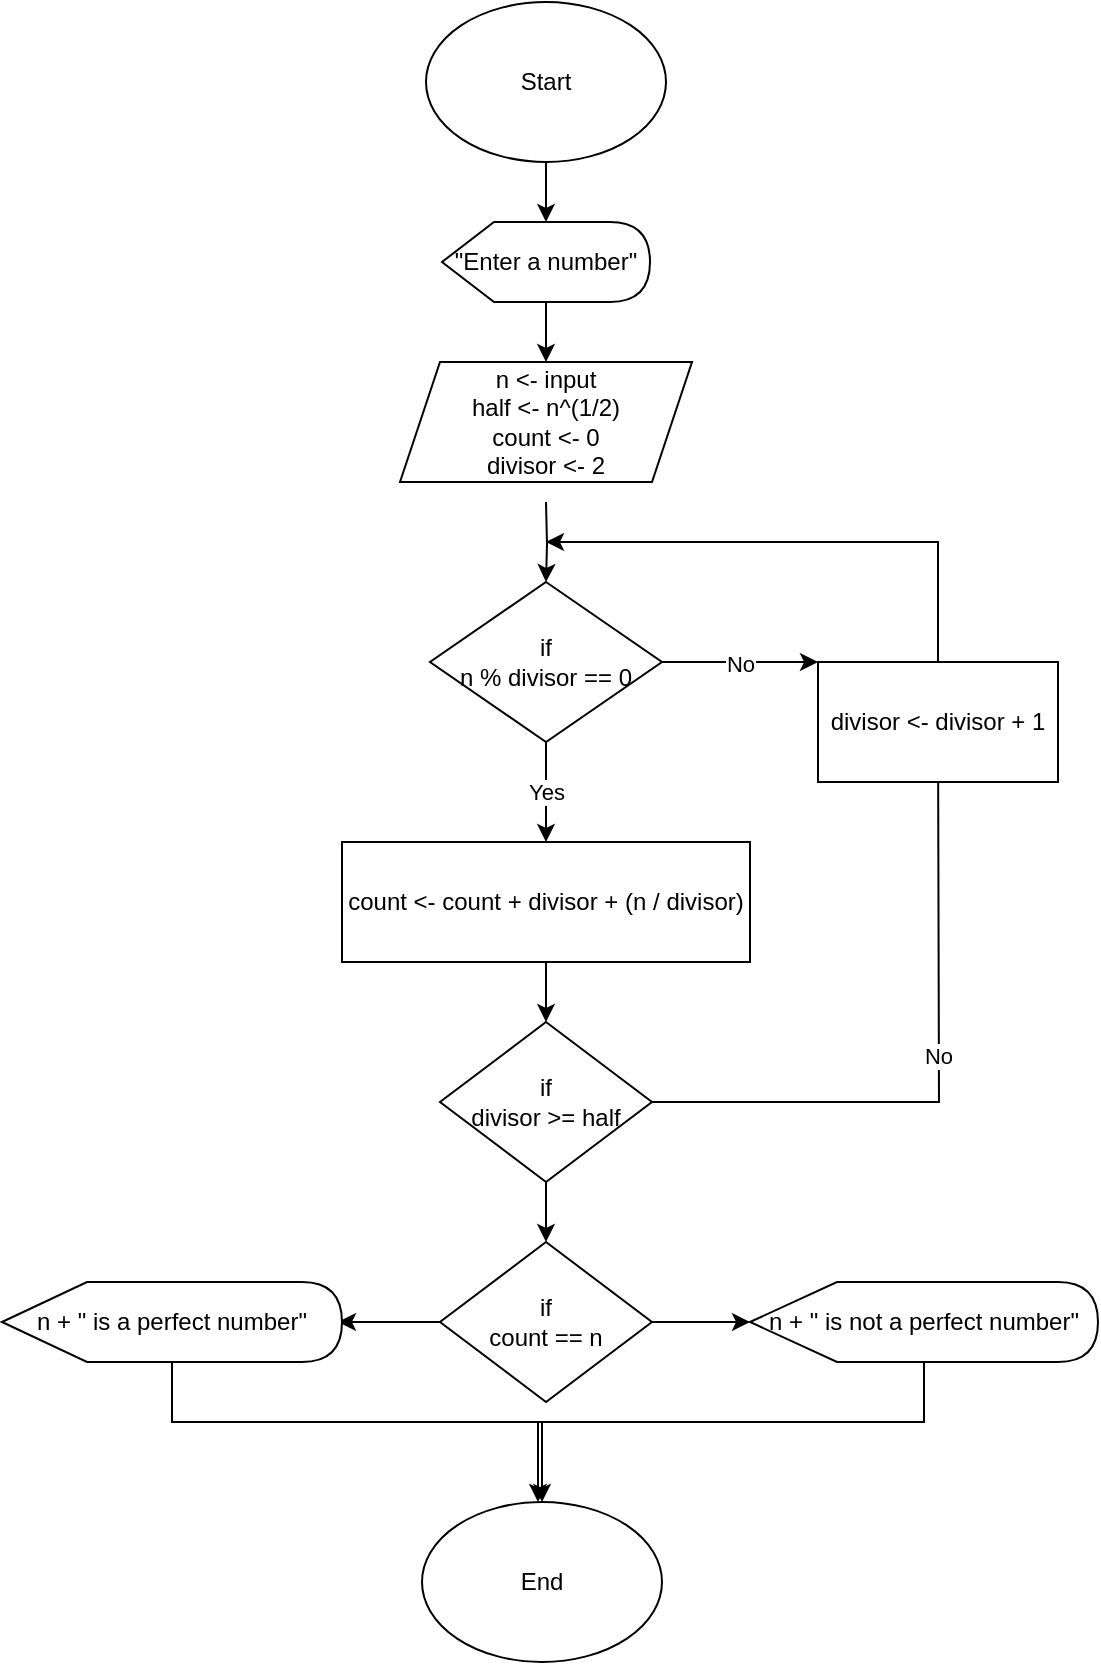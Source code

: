 <mxfile version="15.2.7" type="device"><diagram id="3Q7z8581dj_b4JUldd_D" name="Página-1"><mxGraphModel dx="1264" dy="592" grid="1" gridSize="10" guides="1" tooltips="1" connect="1" arrows="1" fold="1" page="1" pageScale="1" pageWidth="827" pageHeight="1169" math="0" shadow="0"><root><mxCell id="0"/><mxCell id="1" parent="0"/><mxCell id="nGSOT97WP7Ao0EZKaG03-19" value="" style="edgeStyle=orthogonalEdgeStyle;rounded=0;orthogonalLoop=1;jettySize=auto;html=1;" edge="1" parent="1" source="RpoqChnTqZGrkXmG_yPC-1" target="nGSOT97WP7Ao0EZKaG03-18"><mxGeometry relative="1" as="geometry"/></mxCell><mxCell id="RpoqChnTqZGrkXmG_yPC-1" value="Start" style="ellipse;whiteSpace=wrap;html=1;" parent="1" vertex="1"><mxGeometry x="342" y="10" width="120" height="80" as="geometry"/></mxCell><mxCell id="RpoqChnTqZGrkXmG_yPC-2" value="End" style="ellipse;whiteSpace=wrap;html=1;" parent="1" vertex="1"><mxGeometry x="340" y="760" width="120" height="80" as="geometry"/></mxCell><mxCell id="nGSOT97WP7Ao0EZKaG03-6" value="" style="edgeStyle=orthogonalEdgeStyle;rounded=0;orthogonalLoop=1;jettySize=auto;html=1;" edge="1" parent="1" target="nGSOT97WP7Ao0EZKaG03-5"><mxGeometry relative="1" as="geometry"><mxPoint x="402" y="260" as="sourcePoint"/></mxGeometry></mxCell><mxCell id="RpoqChnTqZGrkXmG_yPC-3" value="n &amp;lt;- input&lt;br&gt;half &amp;lt;- n^(1/2)&lt;br&gt;count &amp;lt;- 0&lt;br&gt;divisor &amp;lt;- 2" style="shape=parallelogram;perimeter=parallelogramPerimeter;whiteSpace=wrap;html=1;fixedSize=1;" parent="1" vertex="1"><mxGeometry x="329" y="190" width="146" height="60" as="geometry"/></mxCell><mxCell id="nGSOT97WP7Ao0EZKaG03-4" value="No" style="edgeStyle=orthogonalEdgeStyle;rounded=0;orthogonalLoop=1;jettySize=auto;html=1;entryX=0.5;entryY=1;entryDx=0;entryDy=0;" edge="1" parent="1" source="nGSOT97WP7Ao0EZKaG03-1"><mxGeometry relative="1" as="geometry"><mxPoint x="598" y="370" as="targetPoint"/></mxGeometry></mxCell><mxCell id="nGSOT97WP7Ao0EZKaG03-15" value="" style="edgeStyle=orthogonalEdgeStyle;rounded=0;orthogonalLoop=1;jettySize=auto;html=1;" edge="1" parent="1" source="nGSOT97WP7Ao0EZKaG03-1" target="nGSOT97WP7Ao0EZKaG03-14"><mxGeometry relative="1" as="geometry"/></mxCell><mxCell id="nGSOT97WP7Ao0EZKaG03-1" value="if&lt;br&gt;divisor &amp;gt;= half" style="rhombus;whiteSpace=wrap;html=1;" vertex="1" parent="1"><mxGeometry x="349" y="520" width="106" height="80" as="geometry"/></mxCell><mxCell id="nGSOT97WP7Ao0EZKaG03-8" value="No" style="edgeStyle=orthogonalEdgeStyle;rounded=0;orthogonalLoop=1;jettySize=auto;html=1;" edge="1" parent="1" source="nGSOT97WP7Ao0EZKaG03-5"><mxGeometry relative="1" as="geometry"><mxPoint x="538" y="340" as="targetPoint"/></mxGeometry></mxCell><mxCell id="nGSOT97WP7Ao0EZKaG03-12" value="Yes" style="edgeStyle=orthogonalEdgeStyle;rounded=0;orthogonalLoop=1;jettySize=auto;html=1;" edge="1" parent="1" source="nGSOT97WP7Ao0EZKaG03-5" target="nGSOT97WP7Ao0EZKaG03-11"><mxGeometry relative="1" as="geometry"/></mxCell><mxCell id="nGSOT97WP7Ao0EZKaG03-5" value="if&lt;br&gt;n % divisor == 0" style="rhombus;whiteSpace=wrap;html=1;" vertex="1" parent="1"><mxGeometry x="344" y="300" width="116" height="80" as="geometry"/></mxCell><mxCell id="nGSOT97WP7Ao0EZKaG03-9" style="edgeStyle=orthogonalEdgeStyle;rounded=0;orthogonalLoop=1;jettySize=auto;html=1;exitX=0.5;exitY=0;exitDx=0;exitDy=0;" edge="1" parent="1" source="nGSOT97WP7Ao0EZKaG03-7"><mxGeometry relative="1" as="geometry"><mxPoint x="402" y="280" as="targetPoint"/><mxPoint x="598" y="310" as="sourcePoint"/><Array as="points"><mxPoint x="598" y="280"/></Array></mxGeometry></mxCell><mxCell id="nGSOT97WP7Ao0EZKaG03-7" value="divisor &amp;lt;- divisor + 1" style="whiteSpace=wrap;html=1;" vertex="1" parent="1"><mxGeometry x="538" y="340" width="120" height="60" as="geometry"/></mxCell><mxCell id="nGSOT97WP7Ao0EZKaG03-13" style="edgeStyle=orthogonalEdgeStyle;rounded=0;orthogonalLoop=1;jettySize=auto;html=1;entryX=0.5;entryY=0;entryDx=0;entryDy=0;" edge="1" parent="1" source="nGSOT97WP7Ao0EZKaG03-11" target="nGSOT97WP7Ao0EZKaG03-1"><mxGeometry relative="1" as="geometry"/></mxCell><mxCell id="nGSOT97WP7Ao0EZKaG03-11" value="count &amp;lt;- count + divisor + (n / divisor)" style="whiteSpace=wrap;html=1;" vertex="1" parent="1"><mxGeometry x="300" y="430" width="204" height="60" as="geometry"/></mxCell><mxCell id="nGSOT97WP7Ao0EZKaG03-17" value="" style="edgeStyle=orthogonalEdgeStyle;rounded=0;orthogonalLoop=1;jettySize=auto;html=1;" edge="1" parent="1" source="nGSOT97WP7Ao0EZKaG03-14"><mxGeometry relative="1" as="geometry"><mxPoint x="298" y="670" as="targetPoint"/></mxGeometry></mxCell><mxCell id="nGSOT97WP7Ao0EZKaG03-23" value="" style="edgeStyle=orthogonalEdgeStyle;rounded=0;orthogonalLoop=1;jettySize=auto;html=1;" edge="1" parent="1" source="nGSOT97WP7Ao0EZKaG03-14" target="nGSOT97WP7Ao0EZKaG03-22"><mxGeometry relative="1" as="geometry"/></mxCell><mxCell id="nGSOT97WP7Ao0EZKaG03-14" value="if&lt;br&gt;count == n" style="rhombus;whiteSpace=wrap;html=1;" vertex="1" parent="1"><mxGeometry x="349" y="630" width="106" height="80" as="geometry"/></mxCell><mxCell id="nGSOT97WP7Ao0EZKaG03-20" value="" style="edgeStyle=orthogonalEdgeStyle;rounded=0;orthogonalLoop=1;jettySize=auto;html=1;" edge="1" parent="1" source="nGSOT97WP7Ao0EZKaG03-18" target="RpoqChnTqZGrkXmG_yPC-3"><mxGeometry relative="1" as="geometry"/></mxCell><mxCell id="nGSOT97WP7Ao0EZKaG03-18" value="&quot;Enter a number&quot;" style="shape=display;whiteSpace=wrap;html=1;" vertex="1" parent="1"><mxGeometry x="350" y="120" width="104" height="40" as="geometry"/></mxCell><mxCell id="nGSOT97WP7Ao0EZKaG03-25" style="edgeStyle=orthogonalEdgeStyle;rounded=0;orthogonalLoop=1;jettySize=auto;html=1;" edge="1" parent="1" source="nGSOT97WP7Ao0EZKaG03-21"><mxGeometry relative="1" as="geometry"><mxPoint x="400" y="760" as="targetPoint"/><Array as="points"><mxPoint x="215" y="720"/><mxPoint x="400" y="720"/></Array></mxGeometry></mxCell><mxCell id="nGSOT97WP7Ao0EZKaG03-21" value="&lt;span&gt;n + &quot; is a perfect number&quot;&lt;/span&gt;" style="shape=display;whiteSpace=wrap;html=1;" vertex="1" parent="1"><mxGeometry x="130" y="650" width="170" height="40" as="geometry"/></mxCell><mxCell id="nGSOT97WP7Ao0EZKaG03-24" style="edgeStyle=orthogonalEdgeStyle;rounded=0;orthogonalLoop=1;jettySize=auto;html=1;" edge="1" parent="1" source="nGSOT97WP7Ao0EZKaG03-22"><mxGeometry relative="1" as="geometry"><mxPoint x="398" y="760" as="targetPoint"/><Array as="points"><mxPoint x="591" y="720"/><mxPoint x="398" y="720"/></Array></mxGeometry></mxCell><mxCell id="nGSOT97WP7Ao0EZKaG03-22" value="&lt;span&gt;n + &quot; is not a perfect number&quot;&lt;/span&gt;" style="shape=display;whiteSpace=wrap;html=1;" vertex="1" parent="1"><mxGeometry x="504" y="650" width="174" height="40" as="geometry"/></mxCell></root></mxGraphModel></diagram></mxfile>